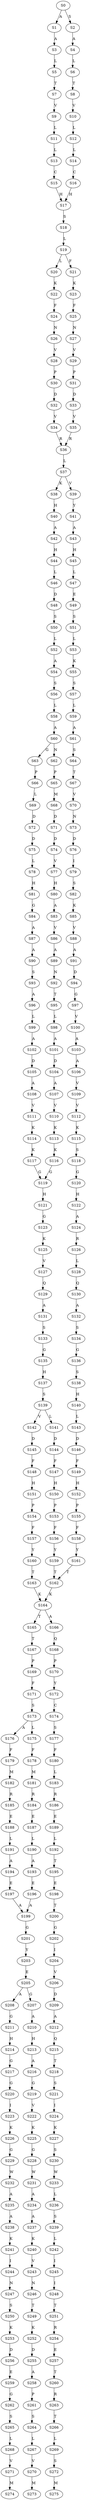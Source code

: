 strict digraph  {
	S0 -> S1 [ label = A ];
	S0 -> S2 [ label = S ];
	S1 -> S3 [ label = A ];
	S2 -> S4 [ label = A ];
	S3 -> S5 [ label = L ];
	S4 -> S6 [ label = L ];
	S5 -> S7 [ label = T ];
	S6 -> S8 [ label = T ];
	S7 -> S9 [ label = V ];
	S8 -> S10 [ label = V ];
	S9 -> S11 [ label = L ];
	S10 -> S12 [ label = L ];
	S11 -> S13 [ label = L ];
	S12 -> S14 [ label = L ];
	S13 -> S15 [ label = C ];
	S14 -> S16 [ label = C ];
	S15 -> S17 [ label = H ];
	S16 -> S17 [ label = H ];
	S17 -> S18 [ label = S ];
	S18 -> S19 [ label = L ];
	S19 -> S20 [ label = L ];
	S19 -> S21 [ label = F ];
	S20 -> S22 [ label = K ];
	S21 -> S23 [ label = K ];
	S22 -> S24 [ label = F ];
	S23 -> S25 [ label = F ];
	S24 -> S26 [ label = N ];
	S25 -> S27 [ label = N ];
	S26 -> S28 [ label = V ];
	S27 -> S29 [ label = V ];
	S28 -> S30 [ label = P ];
	S29 -> S31 [ label = P ];
	S30 -> S32 [ label = D ];
	S31 -> S33 [ label = D ];
	S32 -> S34 [ label = V ];
	S33 -> S35 [ label = V ];
	S34 -> S36 [ label = R ];
	S35 -> S36 [ label = R ];
	S36 -> S37 [ label = L ];
	S37 -> S38 [ label = K ];
	S37 -> S39 [ label = V ];
	S38 -> S40 [ label = H ];
	S39 -> S41 [ label = Y ];
	S40 -> S42 [ label = A ];
	S41 -> S43 [ label = A ];
	S42 -> S44 [ label = H ];
	S43 -> S45 [ label = H ];
	S44 -> S46 [ label = L ];
	S45 -> S47 [ label = L ];
	S46 -> S48 [ label = D ];
	S47 -> S49 [ label = E ];
	S48 -> S50 [ label = S ];
	S49 -> S51 [ label = S ];
	S50 -> S52 [ label = L ];
	S51 -> S53 [ label = L ];
	S52 -> S54 [ label = A ];
	S53 -> S55 [ label = K ];
	S54 -> S56 [ label = S ];
	S55 -> S57 [ label = S ];
	S56 -> S58 [ label = L ];
	S57 -> S59 [ label = L ];
	S58 -> S60 [ label = A ];
	S59 -> S61 [ label = A ];
	S60 -> S62 [ label = N ];
	S60 -> S63 [ label = G ];
	S61 -> S64 [ label = S ];
	S62 -> S65 [ label = P ];
	S63 -> S66 [ label = P ];
	S64 -> S67 [ label = T ];
	S65 -> S68 [ label = M ];
	S66 -> S69 [ label = L ];
	S67 -> S70 [ label = V ];
	S68 -> S71 [ label = D ];
	S69 -> S72 [ label = D ];
	S70 -> S73 [ label = N ];
	S71 -> S74 [ label = D ];
	S72 -> S75 [ label = D ];
	S73 -> S76 [ label = D ];
	S74 -> S77 [ label = V ];
	S75 -> S78 [ label = L ];
	S76 -> S79 [ label = I ];
	S77 -> S80 [ label = H ];
	S78 -> S81 [ label = H ];
	S79 -> S82 [ label = S ];
	S80 -> S83 [ label = A ];
	S81 -> S84 [ label = G ];
	S82 -> S85 [ label = K ];
	S83 -> S86 [ label = V ];
	S84 -> S87 [ label = A ];
	S85 -> S88 [ label = V ];
	S86 -> S89 [ label = A ];
	S87 -> S90 [ label = A ];
	S88 -> S91 [ label = A ];
	S89 -> S92 [ label = N ];
	S90 -> S93 [ label = S ];
	S91 -> S94 [ label = D ];
	S92 -> S95 [ label = T ];
	S93 -> S96 [ label = A ];
	S94 -> S97 [ label = G ];
	S95 -> S98 [ label = L ];
	S96 -> S99 [ label = L ];
	S97 -> S100 [ label = V ];
	S98 -> S101 [ label = A ];
	S99 -> S102 [ label = A ];
	S100 -> S103 [ label = A ];
	S101 -> S104 [ label = D ];
	S102 -> S105 [ label = D ];
	S103 -> S106 [ label = A ];
	S104 -> S107 [ label = A ];
	S105 -> S108 [ label = A ];
	S106 -> S109 [ label = V ];
	S107 -> S110 [ label = V ];
	S108 -> S111 [ label = V ];
	S109 -> S112 [ label = V ];
	S110 -> S113 [ label = K ];
	S111 -> S114 [ label = K ];
	S112 -> S115 [ label = K ];
	S113 -> S116 [ label = K ];
	S114 -> S117 [ label = K ];
	S115 -> S118 [ label = S ];
	S116 -> S119 [ label = G ];
	S117 -> S119 [ label = G ];
	S118 -> S120 [ label = G ];
	S119 -> S121 [ label = H ];
	S120 -> S122 [ label = H ];
	S121 -> S123 [ label = G ];
	S122 -> S124 [ label = A ];
	S123 -> S125 [ label = K ];
	S124 -> S126 [ label = R ];
	S125 -> S127 [ label = V ];
	S126 -> S128 [ label = L ];
	S127 -> S129 [ label = Q ];
	S128 -> S130 [ label = Q ];
	S129 -> S131 [ label = A ];
	S130 -> S132 [ label = A ];
	S131 -> S133 [ label = S ];
	S132 -> S134 [ label = S ];
	S133 -> S135 [ label = G ];
	S134 -> S136 [ label = G ];
	S135 -> S137 [ label = H ];
	S136 -> S138 [ label = S ];
	S137 -> S139 [ label = S ];
	S138 -> S140 [ label = H ];
	S139 -> S141 [ label = L ];
	S139 -> S142 [ label = V ];
	S140 -> S143 [ label = L ];
	S141 -> S144 [ label = D ];
	S142 -> S145 [ label = D ];
	S143 -> S146 [ label = D ];
	S144 -> S147 [ label = F ];
	S145 -> S148 [ label = F ];
	S146 -> S149 [ label = F ];
	S147 -> S150 [ label = H ];
	S148 -> S151 [ label = H ];
	S149 -> S152 [ label = H ];
	S150 -> S153 [ label = P ];
	S151 -> S154 [ label = P ];
	S152 -> S155 [ label = P ];
	S153 -> S156 [ label = F ];
	S154 -> S157 [ label = F ];
	S155 -> S158 [ label = F ];
	S156 -> S159 [ label = Y ];
	S157 -> S160 [ label = Y ];
	S158 -> S161 [ label = Y ];
	S159 -> S162 [ label = T ];
	S160 -> S163 [ label = T ];
	S161 -> S162 [ label = T ];
	S162 -> S164 [ label = K ];
	S163 -> S164 [ label = K ];
	S164 -> S165 [ label = T ];
	S164 -> S166 [ label = A ];
	S165 -> S167 [ label = T ];
	S166 -> S168 [ label = Q ];
	S167 -> S169 [ label = P ];
	S168 -> S170 [ label = P ];
	S169 -> S171 [ label = F ];
	S170 -> S172 [ label = Y ];
	S171 -> S173 [ label = S ];
	S172 -> S174 [ label = C ];
	S173 -> S175 [ label = L ];
	S173 -> S176 [ label = A ];
	S174 -> S177 [ label = S ];
	S175 -> S178 [ label = F ];
	S176 -> S179 [ label = F ];
	S177 -> S180 [ label = F ];
	S178 -> S181 [ label = M ];
	S179 -> S182 [ label = M ];
	S180 -> S183 [ label = L ];
	S181 -> S184 [ label = R ];
	S182 -> S185 [ label = R ];
	S183 -> S186 [ label = R ];
	S184 -> S187 [ label = E ];
	S185 -> S188 [ label = E ];
	S186 -> S189 [ label = E ];
	S187 -> S190 [ label = L ];
	S188 -> S191 [ label = L ];
	S189 -> S192 [ label = L ];
	S190 -> S193 [ label = A ];
	S191 -> S194 [ label = A ];
	S192 -> S195 [ label = T ];
	S193 -> S196 [ label = E ];
	S194 -> S197 [ label = E ];
	S195 -> S198 [ label = E ];
	S196 -> S199 [ label = A ];
	S197 -> S199 [ label = A ];
	S198 -> S200 [ label = T ];
	S199 -> S201 [ label = G ];
	S200 -> S202 [ label = G ];
	S201 -> S203 [ label = Y ];
	S202 -> S204 [ label = I ];
	S203 -> S205 [ label = E ];
	S204 -> S206 [ label = V ];
	S205 -> S207 [ label = G ];
	S205 -> S208 [ label = A ];
	S206 -> S209 [ label = D ];
	S207 -> S210 [ label = A ];
	S208 -> S211 [ label = G ];
	S209 -> S212 [ label = A ];
	S210 -> S213 [ label = H ];
	S211 -> S214 [ label = H ];
	S212 -> S215 [ label = Q ];
	S213 -> S216 [ label = A ];
	S214 -> S217 [ label = G ];
	S215 -> S218 [ label = T ];
	S216 -> S219 [ label = G ];
	S217 -> S220 [ label = G ];
	S218 -> S221 [ label = S ];
	S219 -> S222 [ label = V ];
	S220 -> S223 [ label = I ];
	S221 -> S224 [ label = I ];
	S222 -> S225 [ label = K ];
	S223 -> S226 [ label = K ];
	S224 -> S227 [ label = K ];
	S225 -> S228 [ label = G ];
	S226 -> S229 [ label = G ];
	S227 -> S230 [ label = S ];
	S228 -> S231 [ label = W ];
	S229 -> S232 [ label = W ];
	S230 -> S233 [ label = W ];
	S231 -> S234 [ label = A ];
	S232 -> S235 [ label = A ];
	S233 -> S236 [ label = L ];
	S234 -> S237 [ label = A ];
	S235 -> S238 [ label = A ];
	S236 -> S239 [ label = S ];
	S237 -> S240 [ label = K ];
	S238 -> S241 [ label = K ];
	S239 -> S242 [ label = L ];
	S240 -> S243 [ label = V ];
	S241 -> S244 [ label = I ];
	S242 -> S245 [ label = I ];
	S243 -> S246 [ label = N ];
	S244 -> S247 [ label = N ];
	S245 -> S248 [ label = I ];
	S246 -> S249 [ label = T ];
	S247 -> S250 [ label = S ];
	S248 -> S251 [ label = T ];
	S249 -> S252 [ label = K ];
	S250 -> S253 [ label = K ];
	S251 -> S254 [ label = R ];
	S252 -> S255 [ label = D ];
	S253 -> S256 [ label = D ];
	S254 -> S257 [ label = E ];
	S255 -> S258 [ label = A ];
	S256 -> S259 [ label = E ];
	S257 -> S260 [ label = T ];
	S258 -> S261 [ label = P ];
	S259 -> S262 [ label = G ];
	S260 -> S263 [ label = R ];
	S261 -> S264 [ label = S ];
	S262 -> S265 [ label = S ];
	S263 -> S266 [ label = T ];
	S264 -> S267 [ label = L ];
	S265 -> S268 [ label = L ];
	S266 -> S269 [ label = L ];
	S267 -> S270 [ label = V ];
	S268 -> S271 [ label = V ];
	S269 -> S272 [ label = S ];
	S270 -> S273 [ label = M ];
	S271 -> S274 [ label = M ];
	S272 -> S275 [ label = M ];
}
